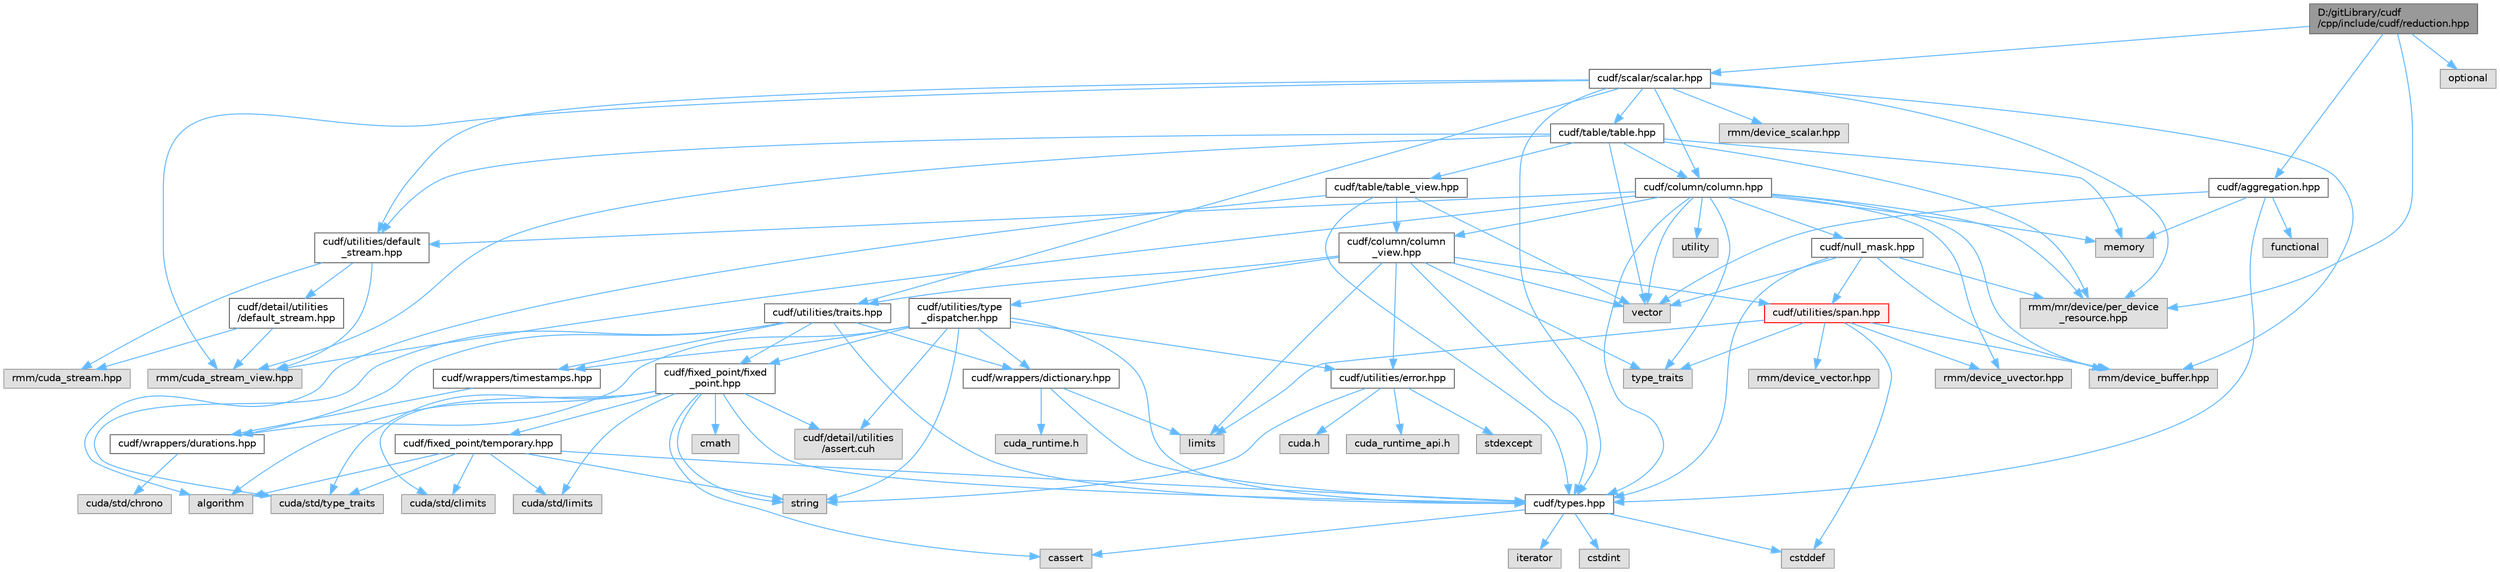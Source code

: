 digraph "D:/gitLibrary/cudf/cpp/include/cudf/reduction.hpp"
{
 // LATEX_PDF_SIZE
  bgcolor="transparent";
  edge [fontname=Helvetica,fontsize=10,labelfontname=Helvetica,labelfontsize=10];
  node [fontname=Helvetica,fontsize=10,shape=box,height=0.2,width=0.4];
  Node1 [id="Node000001",label="D:/gitLibrary/cudf\l/cpp/include/cudf/reduction.hpp",height=0.2,width=0.4,color="gray40", fillcolor="grey60", style="filled", fontcolor="black",tooltip=" "];
  Node1 -> Node2 [id="edge108_Node000001_Node000002",color="steelblue1",style="solid",tooltip=" "];
  Node2 [id="Node000002",label="cudf/aggregation.hpp",height=0.2,width=0.4,color="grey40", fillcolor="white", style="filled",URL="$aggregation_8hpp.html",tooltip="Representation for specifying desired aggregations from aggregation-based APIs, e...."];
  Node2 -> Node3 [id="edge109_Node000002_Node000003",color="steelblue1",style="solid",tooltip=" "];
  Node3 [id="Node000003",label="cudf/types.hpp",height=0.2,width=0.4,color="grey40", fillcolor="white", style="filled",URL="$types_8hpp.html",tooltip="Type declarations for libcudf."];
  Node3 -> Node4 [id="edge110_Node000003_Node000004",color="steelblue1",style="solid",tooltip=" "];
  Node4 [id="Node000004",label="cassert",height=0.2,width=0.4,color="grey60", fillcolor="#E0E0E0", style="filled",tooltip=" "];
  Node3 -> Node5 [id="edge111_Node000003_Node000005",color="steelblue1",style="solid",tooltip=" "];
  Node5 [id="Node000005",label="cstddef",height=0.2,width=0.4,color="grey60", fillcolor="#E0E0E0", style="filled",tooltip=" "];
  Node3 -> Node6 [id="edge112_Node000003_Node000006",color="steelblue1",style="solid",tooltip=" "];
  Node6 [id="Node000006",label="cstdint",height=0.2,width=0.4,color="grey60", fillcolor="#E0E0E0", style="filled",tooltip=" "];
  Node3 -> Node7 [id="edge113_Node000003_Node000007",color="steelblue1",style="solid",tooltip=" "];
  Node7 [id="Node000007",label="iterator",height=0.2,width=0.4,color="grey60", fillcolor="#E0E0E0", style="filled",tooltip=" "];
  Node2 -> Node8 [id="edge114_Node000002_Node000008",color="steelblue1",style="solid",tooltip=" "];
  Node8 [id="Node000008",label="functional",height=0.2,width=0.4,color="grey60", fillcolor="#E0E0E0", style="filled",tooltip=" "];
  Node2 -> Node9 [id="edge115_Node000002_Node000009",color="steelblue1",style="solid",tooltip=" "];
  Node9 [id="Node000009",label="memory",height=0.2,width=0.4,color="grey60", fillcolor="#E0E0E0", style="filled",tooltip=" "];
  Node2 -> Node10 [id="edge116_Node000002_Node000010",color="steelblue1",style="solid",tooltip=" "];
  Node10 [id="Node000010",label="vector",height=0.2,width=0.4,color="grey60", fillcolor="#E0E0E0", style="filled",tooltip=" "];
  Node1 -> Node11 [id="edge117_Node000001_Node000011",color="steelblue1",style="solid",tooltip=" "];
  Node11 [id="Node000011",label="cudf/scalar/scalar.hpp",height=0.2,width=0.4,color="grey40", fillcolor="white", style="filled",URL="$scalar_8hpp.html",tooltip="Class definitions for cudf::scalar"];
  Node11 -> Node12 [id="edge118_Node000011_Node000012",color="steelblue1",style="solid",tooltip=" "];
  Node12 [id="Node000012",label="cudf/column/column.hpp",height=0.2,width=0.4,color="grey40", fillcolor="white", style="filled",URL="$column_8hpp.html",tooltip="Class definition for cudf::column"];
  Node12 -> Node13 [id="edge119_Node000012_Node000013",color="steelblue1",style="solid",tooltip=" "];
  Node13 [id="Node000013",label="cudf/column/column\l_view.hpp",height=0.2,width=0.4,color="grey40", fillcolor="white", style="filled",URL="$column__view_8hpp.html",tooltip="column view class definitions"];
  Node13 -> Node3 [id="edge120_Node000013_Node000003",color="steelblue1",style="solid",tooltip=" "];
  Node13 -> Node14 [id="edge121_Node000013_Node000014",color="steelblue1",style="solid",tooltip=" "];
  Node14 [id="Node000014",label="cudf/utilities/error.hpp",height=0.2,width=0.4,color="grey40", fillcolor="white", style="filled",URL="$error_8hpp.html",tooltip=" "];
  Node14 -> Node15 [id="edge122_Node000014_Node000015",color="steelblue1",style="solid",tooltip=" "];
  Node15 [id="Node000015",label="cuda.h",height=0.2,width=0.4,color="grey60", fillcolor="#E0E0E0", style="filled",tooltip=" "];
  Node14 -> Node16 [id="edge123_Node000014_Node000016",color="steelblue1",style="solid",tooltip=" "];
  Node16 [id="Node000016",label="cuda_runtime_api.h",height=0.2,width=0.4,color="grey60", fillcolor="#E0E0E0", style="filled",tooltip=" "];
  Node14 -> Node17 [id="edge124_Node000014_Node000017",color="steelblue1",style="solid",tooltip=" "];
  Node17 [id="Node000017",label="stdexcept",height=0.2,width=0.4,color="grey60", fillcolor="#E0E0E0", style="filled",tooltip=" "];
  Node14 -> Node18 [id="edge125_Node000014_Node000018",color="steelblue1",style="solid",tooltip=" "];
  Node18 [id="Node000018",label="string",height=0.2,width=0.4,color="grey60", fillcolor="#E0E0E0", style="filled",tooltip=" "];
  Node13 -> Node19 [id="edge126_Node000013_Node000019",color="steelblue1",style="solid",tooltip=" "];
  Node19 [id="Node000019",label="cudf/utilities/span.hpp",height=0.2,width=0.4,color="red", fillcolor="#FFF0F0", style="filled",URL="$span_8hpp.html",tooltip=" "];
  Node19 -> Node20 [id="edge127_Node000019_Node000020",color="steelblue1",style="solid",tooltip=" "];
  Node20 [id="Node000020",label="rmm/device_buffer.hpp",height=0.2,width=0.4,color="grey60", fillcolor="#E0E0E0", style="filled",tooltip=" "];
  Node19 -> Node21 [id="edge128_Node000019_Node000021",color="steelblue1",style="solid",tooltip=" "];
  Node21 [id="Node000021",label="rmm/device_uvector.hpp",height=0.2,width=0.4,color="grey60", fillcolor="#E0E0E0", style="filled",tooltip=" "];
  Node19 -> Node22 [id="edge129_Node000019_Node000022",color="steelblue1",style="solid",tooltip=" "];
  Node22 [id="Node000022",label="rmm/device_vector.hpp",height=0.2,width=0.4,color="grey60", fillcolor="#E0E0E0", style="filled",tooltip=" "];
  Node19 -> Node5 [id="edge130_Node000019_Node000005",color="steelblue1",style="solid",tooltip=" "];
  Node19 -> Node27 [id="edge131_Node000019_Node000027",color="steelblue1",style="solid",tooltip=" "];
  Node27 [id="Node000027",label="limits",height=0.2,width=0.4,color="grey60", fillcolor="#E0E0E0", style="filled",tooltip=" "];
  Node19 -> Node28 [id="edge132_Node000019_Node000028",color="steelblue1",style="solid",tooltip=" "];
  Node28 [id="Node000028",label="type_traits",height=0.2,width=0.4,color="grey60", fillcolor="#E0E0E0", style="filled",tooltip=" "];
  Node13 -> Node29 [id="edge133_Node000013_Node000029",color="steelblue1",style="solid",tooltip=" "];
  Node29 [id="Node000029",label="cudf/utilities/traits.hpp",height=0.2,width=0.4,color="grey40", fillcolor="white", style="filled",URL="$traits_8hpp.html",tooltip=" "];
  Node29 -> Node30 [id="edge134_Node000029_Node000030",color="steelblue1",style="solid",tooltip=" "];
  Node30 [id="Node000030",label="cudf/fixed_point/fixed\l_point.hpp",height=0.2,width=0.4,color="grey40", fillcolor="white", style="filled",URL="$fixed__point_8hpp.html",tooltip="Class definition for fixed point data type"];
  Node30 -> Node31 [id="edge135_Node000030_Node000031",color="steelblue1",style="solid",tooltip=" "];
  Node31 [id="Node000031",label="cudf/detail/utilities\l/assert.cuh",height=0.2,width=0.4,color="grey60", fillcolor="#E0E0E0", style="filled",tooltip=" "];
  Node30 -> Node32 [id="edge136_Node000030_Node000032",color="steelblue1",style="solid",tooltip=" "];
  Node32 [id="Node000032",label="cudf/fixed_point/temporary.hpp",height=0.2,width=0.4,color="grey40", fillcolor="white", style="filled",URL="$temporary_8hpp.html",tooltip=" "];
  Node32 -> Node3 [id="edge137_Node000032_Node000003",color="steelblue1",style="solid",tooltip=" "];
  Node32 -> Node33 [id="edge138_Node000032_Node000033",color="steelblue1",style="solid",tooltip=" "];
  Node33 [id="Node000033",label="cuda/std/climits",height=0.2,width=0.4,color="grey60", fillcolor="#E0E0E0", style="filled",tooltip=" "];
  Node32 -> Node34 [id="edge139_Node000032_Node000034",color="steelblue1",style="solid",tooltip=" "];
  Node34 [id="Node000034",label="cuda/std/limits",height=0.2,width=0.4,color="grey60", fillcolor="#E0E0E0", style="filled",tooltip=" "];
  Node32 -> Node35 [id="edge140_Node000032_Node000035",color="steelblue1",style="solid",tooltip=" "];
  Node35 [id="Node000035",label="cuda/std/type_traits",height=0.2,width=0.4,color="grey60", fillcolor="#E0E0E0", style="filled",tooltip=" "];
  Node32 -> Node36 [id="edge141_Node000032_Node000036",color="steelblue1",style="solid",tooltip=" "];
  Node36 [id="Node000036",label="algorithm",height=0.2,width=0.4,color="grey60", fillcolor="#E0E0E0", style="filled",tooltip=" "];
  Node32 -> Node18 [id="edge142_Node000032_Node000018",color="steelblue1",style="solid",tooltip=" "];
  Node30 -> Node3 [id="edge143_Node000030_Node000003",color="steelblue1",style="solid",tooltip=" "];
  Node30 -> Node33 [id="edge144_Node000030_Node000033",color="steelblue1",style="solid",tooltip=" "];
  Node30 -> Node34 [id="edge145_Node000030_Node000034",color="steelblue1",style="solid",tooltip=" "];
  Node30 -> Node35 [id="edge146_Node000030_Node000035",color="steelblue1",style="solid",tooltip=" "];
  Node30 -> Node36 [id="edge147_Node000030_Node000036",color="steelblue1",style="solid",tooltip=" "];
  Node30 -> Node4 [id="edge148_Node000030_Node000004",color="steelblue1",style="solid",tooltip=" "];
  Node30 -> Node37 [id="edge149_Node000030_Node000037",color="steelblue1",style="solid",tooltip=" "];
  Node37 [id="Node000037",label="cmath",height=0.2,width=0.4,color="grey60", fillcolor="#E0E0E0", style="filled",tooltip=" "];
  Node30 -> Node18 [id="edge150_Node000030_Node000018",color="steelblue1",style="solid",tooltip=" "];
  Node29 -> Node3 [id="edge151_Node000029_Node000003",color="steelblue1",style="solid",tooltip=" "];
  Node29 -> Node38 [id="edge152_Node000029_Node000038",color="steelblue1",style="solid",tooltip=" "];
  Node38 [id="Node000038",label="cudf/wrappers/dictionary.hpp",height=0.2,width=0.4,color="grey40", fillcolor="white", style="filled",URL="$dictionary_8hpp.html",tooltip="Concrete type definition for dictionary columns."];
  Node38 -> Node39 [id="edge153_Node000038_Node000039",color="steelblue1",style="solid",tooltip=" "];
  Node39 [id="Node000039",label="cuda_runtime.h",height=0.2,width=0.4,color="grey60", fillcolor="#E0E0E0", style="filled",tooltip=" "];
  Node38 -> Node3 [id="edge154_Node000038_Node000003",color="steelblue1",style="solid",tooltip=" "];
  Node38 -> Node27 [id="edge155_Node000038_Node000027",color="steelblue1",style="solid",tooltip=" "];
  Node29 -> Node40 [id="edge156_Node000029_Node000040",color="steelblue1",style="solid",tooltip=" "];
  Node40 [id="Node000040",label="cudf/wrappers/durations.hpp",height=0.2,width=0.4,color="grey40", fillcolor="white", style="filled",URL="$durations_8hpp.html",tooltip="Concrete type definitions for int32_t and int64_t durations in varying resolutions."];
  Node40 -> Node41 [id="edge157_Node000040_Node000041",color="steelblue1",style="solid",tooltip=" "];
  Node41 [id="Node000041",label="cuda/std/chrono",height=0.2,width=0.4,color="grey60", fillcolor="#E0E0E0", style="filled",tooltip=" "];
  Node29 -> Node42 [id="edge158_Node000029_Node000042",color="steelblue1",style="solid",tooltip=" "];
  Node42 [id="Node000042",label="cudf/wrappers/timestamps.hpp",height=0.2,width=0.4,color="grey40", fillcolor="white", style="filled",URL="$timestamps_8hpp.html",tooltip="Concrete type definitions for int32_t and int64_t timestamps in varying resolutions as durations sinc..."];
  Node42 -> Node40 [id="edge159_Node000042_Node000040",color="steelblue1",style="solid",tooltip=" "];
  Node29 -> Node35 [id="edge160_Node000029_Node000035",color="steelblue1",style="solid",tooltip=" "];
  Node13 -> Node43 [id="edge161_Node000013_Node000043",color="steelblue1",style="solid",tooltip=" "];
  Node43 [id="Node000043",label="cudf/utilities/type\l_dispatcher.hpp",height=0.2,width=0.4,color="grey40", fillcolor="white", style="filled",URL="$type__dispatcher_8hpp.html",tooltip="Defines the mapping between cudf::type_id runtime type information and concrete C++ types."];
  Node43 -> Node31 [id="edge162_Node000043_Node000031",color="steelblue1",style="solid",tooltip=" "];
  Node43 -> Node30 [id="edge163_Node000043_Node000030",color="steelblue1",style="solid",tooltip=" "];
  Node43 -> Node3 [id="edge164_Node000043_Node000003",color="steelblue1",style="solid",tooltip=" "];
  Node43 -> Node14 [id="edge165_Node000043_Node000014",color="steelblue1",style="solid",tooltip=" "];
  Node43 -> Node38 [id="edge166_Node000043_Node000038",color="steelblue1",style="solid",tooltip=" "];
  Node43 -> Node40 [id="edge167_Node000043_Node000040",color="steelblue1",style="solid",tooltip=" "];
  Node43 -> Node42 [id="edge168_Node000043_Node000042",color="steelblue1",style="solid",tooltip=" "];
  Node43 -> Node18 [id="edge169_Node000043_Node000018",color="steelblue1",style="solid",tooltip=" "];
  Node13 -> Node27 [id="edge170_Node000013_Node000027",color="steelblue1",style="solid",tooltip=" "];
  Node13 -> Node28 [id="edge171_Node000013_Node000028",color="steelblue1",style="solid",tooltip=" "];
  Node13 -> Node10 [id="edge172_Node000013_Node000010",color="steelblue1",style="solid",tooltip=" "];
  Node12 -> Node44 [id="edge173_Node000012_Node000044",color="steelblue1",style="solid",tooltip=" "];
  Node44 [id="Node000044",label="cudf/null_mask.hpp",height=0.2,width=0.4,color="grey40", fillcolor="white", style="filled",URL="$null__mask_8hpp.html",tooltip="APIs for managing validity bitmasks"];
  Node44 -> Node3 [id="edge174_Node000044_Node000003",color="steelblue1",style="solid",tooltip=" "];
  Node44 -> Node19 [id="edge175_Node000044_Node000019",color="steelblue1",style="solid",tooltip=" "];
  Node44 -> Node20 [id="edge176_Node000044_Node000020",color="steelblue1",style="solid",tooltip=" "];
  Node44 -> Node45 [id="edge177_Node000044_Node000045",color="steelblue1",style="solid",tooltip=" "];
  Node45 [id="Node000045",label="rmm/mr/device/per_device\l_resource.hpp",height=0.2,width=0.4,color="grey60", fillcolor="#E0E0E0", style="filled",tooltip=" "];
  Node44 -> Node10 [id="edge178_Node000044_Node000010",color="steelblue1",style="solid",tooltip=" "];
  Node12 -> Node3 [id="edge179_Node000012_Node000003",color="steelblue1",style="solid",tooltip=" "];
  Node12 -> Node46 [id="edge180_Node000012_Node000046",color="steelblue1",style="solid",tooltip=" "];
  Node46 [id="Node000046",label="cudf/utilities/default\l_stream.hpp",height=0.2,width=0.4,color="grey40", fillcolor="white", style="filled",URL="$utilities_2default__stream_8hpp.html",tooltip=" "];
  Node46 -> Node47 [id="edge181_Node000046_Node000047",color="steelblue1",style="solid",tooltip=" "];
  Node47 [id="Node000047",label="cudf/detail/utilities\l/default_stream.hpp",height=0.2,width=0.4,color="grey40", fillcolor="white", style="filled",URL="$detail_2utilities_2default__stream_8hpp.html",tooltip=" "];
  Node47 -> Node48 [id="edge182_Node000047_Node000048",color="steelblue1",style="solid",tooltip=" "];
  Node48 [id="Node000048",label="rmm/cuda_stream.hpp",height=0.2,width=0.4,color="grey60", fillcolor="#E0E0E0", style="filled",tooltip=" "];
  Node47 -> Node49 [id="edge183_Node000047_Node000049",color="steelblue1",style="solid",tooltip=" "];
  Node49 [id="Node000049",label="rmm/cuda_stream_view.hpp",height=0.2,width=0.4,color="grey60", fillcolor="#E0E0E0", style="filled",tooltip=" "];
  Node46 -> Node48 [id="edge184_Node000046_Node000048",color="steelblue1",style="solid",tooltip=" "];
  Node46 -> Node49 [id="edge185_Node000046_Node000049",color="steelblue1",style="solid",tooltip=" "];
  Node12 -> Node49 [id="edge186_Node000012_Node000049",color="steelblue1",style="solid",tooltip=" "];
  Node12 -> Node20 [id="edge187_Node000012_Node000020",color="steelblue1",style="solid",tooltip=" "];
  Node12 -> Node21 [id="edge188_Node000012_Node000021",color="steelblue1",style="solid",tooltip=" "];
  Node12 -> Node45 [id="edge189_Node000012_Node000045",color="steelblue1",style="solid",tooltip=" "];
  Node12 -> Node9 [id="edge190_Node000012_Node000009",color="steelblue1",style="solid",tooltip=" "];
  Node12 -> Node28 [id="edge191_Node000012_Node000028",color="steelblue1",style="solid",tooltip=" "];
  Node12 -> Node50 [id="edge192_Node000012_Node000050",color="steelblue1",style="solid",tooltip=" "];
  Node50 [id="Node000050",label="utility",height=0.2,width=0.4,color="grey60", fillcolor="#E0E0E0", style="filled",tooltip=" "];
  Node12 -> Node10 [id="edge193_Node000012_Node000010",color="steelblue1",style="solid",tooltip=" "];
  Node11 -> Node51 [id="edge194_Node000011_Node000051",color="steelblue1",style="solid",tooltip=" "];
  Node51 [id="Node000051",label="cudf/table/table.hpp",height=0.2,width=0.4,color="grey40", fillcolor="white", style="filled",URL="$table_8hpp.html",tooltip="Class definition for cudf::table"];
  Node51 -> Node12 [id="edge195_Node000051_Node000012",color="steelblue1",style="solid",tooltip=" "];
  Node51 -> Node52 [id="edge196_Node000051_Node000052",color="steelblue1",style="solid",tooltip=" "];
  Node52 [id="Node000052",label="cudf/table/table_view.hpp",height=0.2,width=0.4,color="grey40", fillcolor="white", style="filled",URL="$table__view_8hpp.html",tooltip="Class definitions for (mutable)_table_view"];
  Node52 -> Node13 [id="edge197_Node000052_Node000013",color="steelblue1",style="solid",tooltip=" "];
  Node52 -> Node3 [id="edge198_Node000052_Node000003",color="steelblue1",style="solid",tooltip=" "];
  Node52 -> Node36 [id="edge199_Node000052_Node000036",color="steelblue1",style="solid",tooltip=" "];
  Node52 -> Node10 [id="edge200_Node000052_Node000010",color="steelblue1",style="solid",tooltip=" "];
  Node51 -> Node46 [id="edge201_Node000051_Node000046",color="steelblue1",style="solid",tooltip=" "];
  Node51 -> Node49 [id="edge202_Node000051_Node000049",color="steelblue1",style="solid",tooltip=" "];
  Node51 -> Node45 [id="edge203_Node000051_Node000045",color="steelblue1",style="solid",tooltip=" "];
  Node51 -> Node9 [id="edge204_Node000051_Node000009",color="steelblue1",style="solid",tooltip=" "];
  Node51 -> Node10 [id="edge205_Node000051_Node000010",color="steelblue1",style="solid",tooltip=" "];
  Node11 -> Node3 [id="edge206_Node000011_Node000003",color="steelblue1",style="solid",tooltip=" "];
  Node11 -> Node46 [id="edge207_Node000011_Node000046",color="steelblue1",style="solid",tooltip=" "];
  Node11 -> Node29 [id="edge208_Node000011_Node000029",color="steelblue1",style="solid",tooltip=" "];
  Node11 -> Node49 [id="edge209_Node000011_Node000049",color="steelblue1",style="solid",tooltip=" "];
  Node11 -> Node20 [id="edge210_Node000011_Node000020",color="steelblue1",style="solid",tooltip=" "];
  Node11 -> Node53 [id="edge211_Node000011_Node000053",color="steelblue1",style="solid",tooltip=" "];
  Node53 [id="Node000053",label="rmm/device_scalar.hpp",height=0.2,width=0.4,color="grey60", fillcolor="#E0E0E0", style="filled",tooltip=" "];
  Node11 -> Node45 [id="edge212_Node000011_Node000045",color="steelblue1",style="solid",tooltip=" "];
  Node1 -> Node45 [id="edge213_Node000001_Node000045",color="steelblue1",style="solid",tooltip=" "];
  Node1 -> Node54 [id="edge214_Node000001_Node000054",color="steelblue1",style="solid",tooltip=" "];
  Node54 [id="Node000054",label="optional",height=0.2,width=0.4,color="grey60", fillcolor="#E0E0E0", style="filled",tooltip=" "];
}
